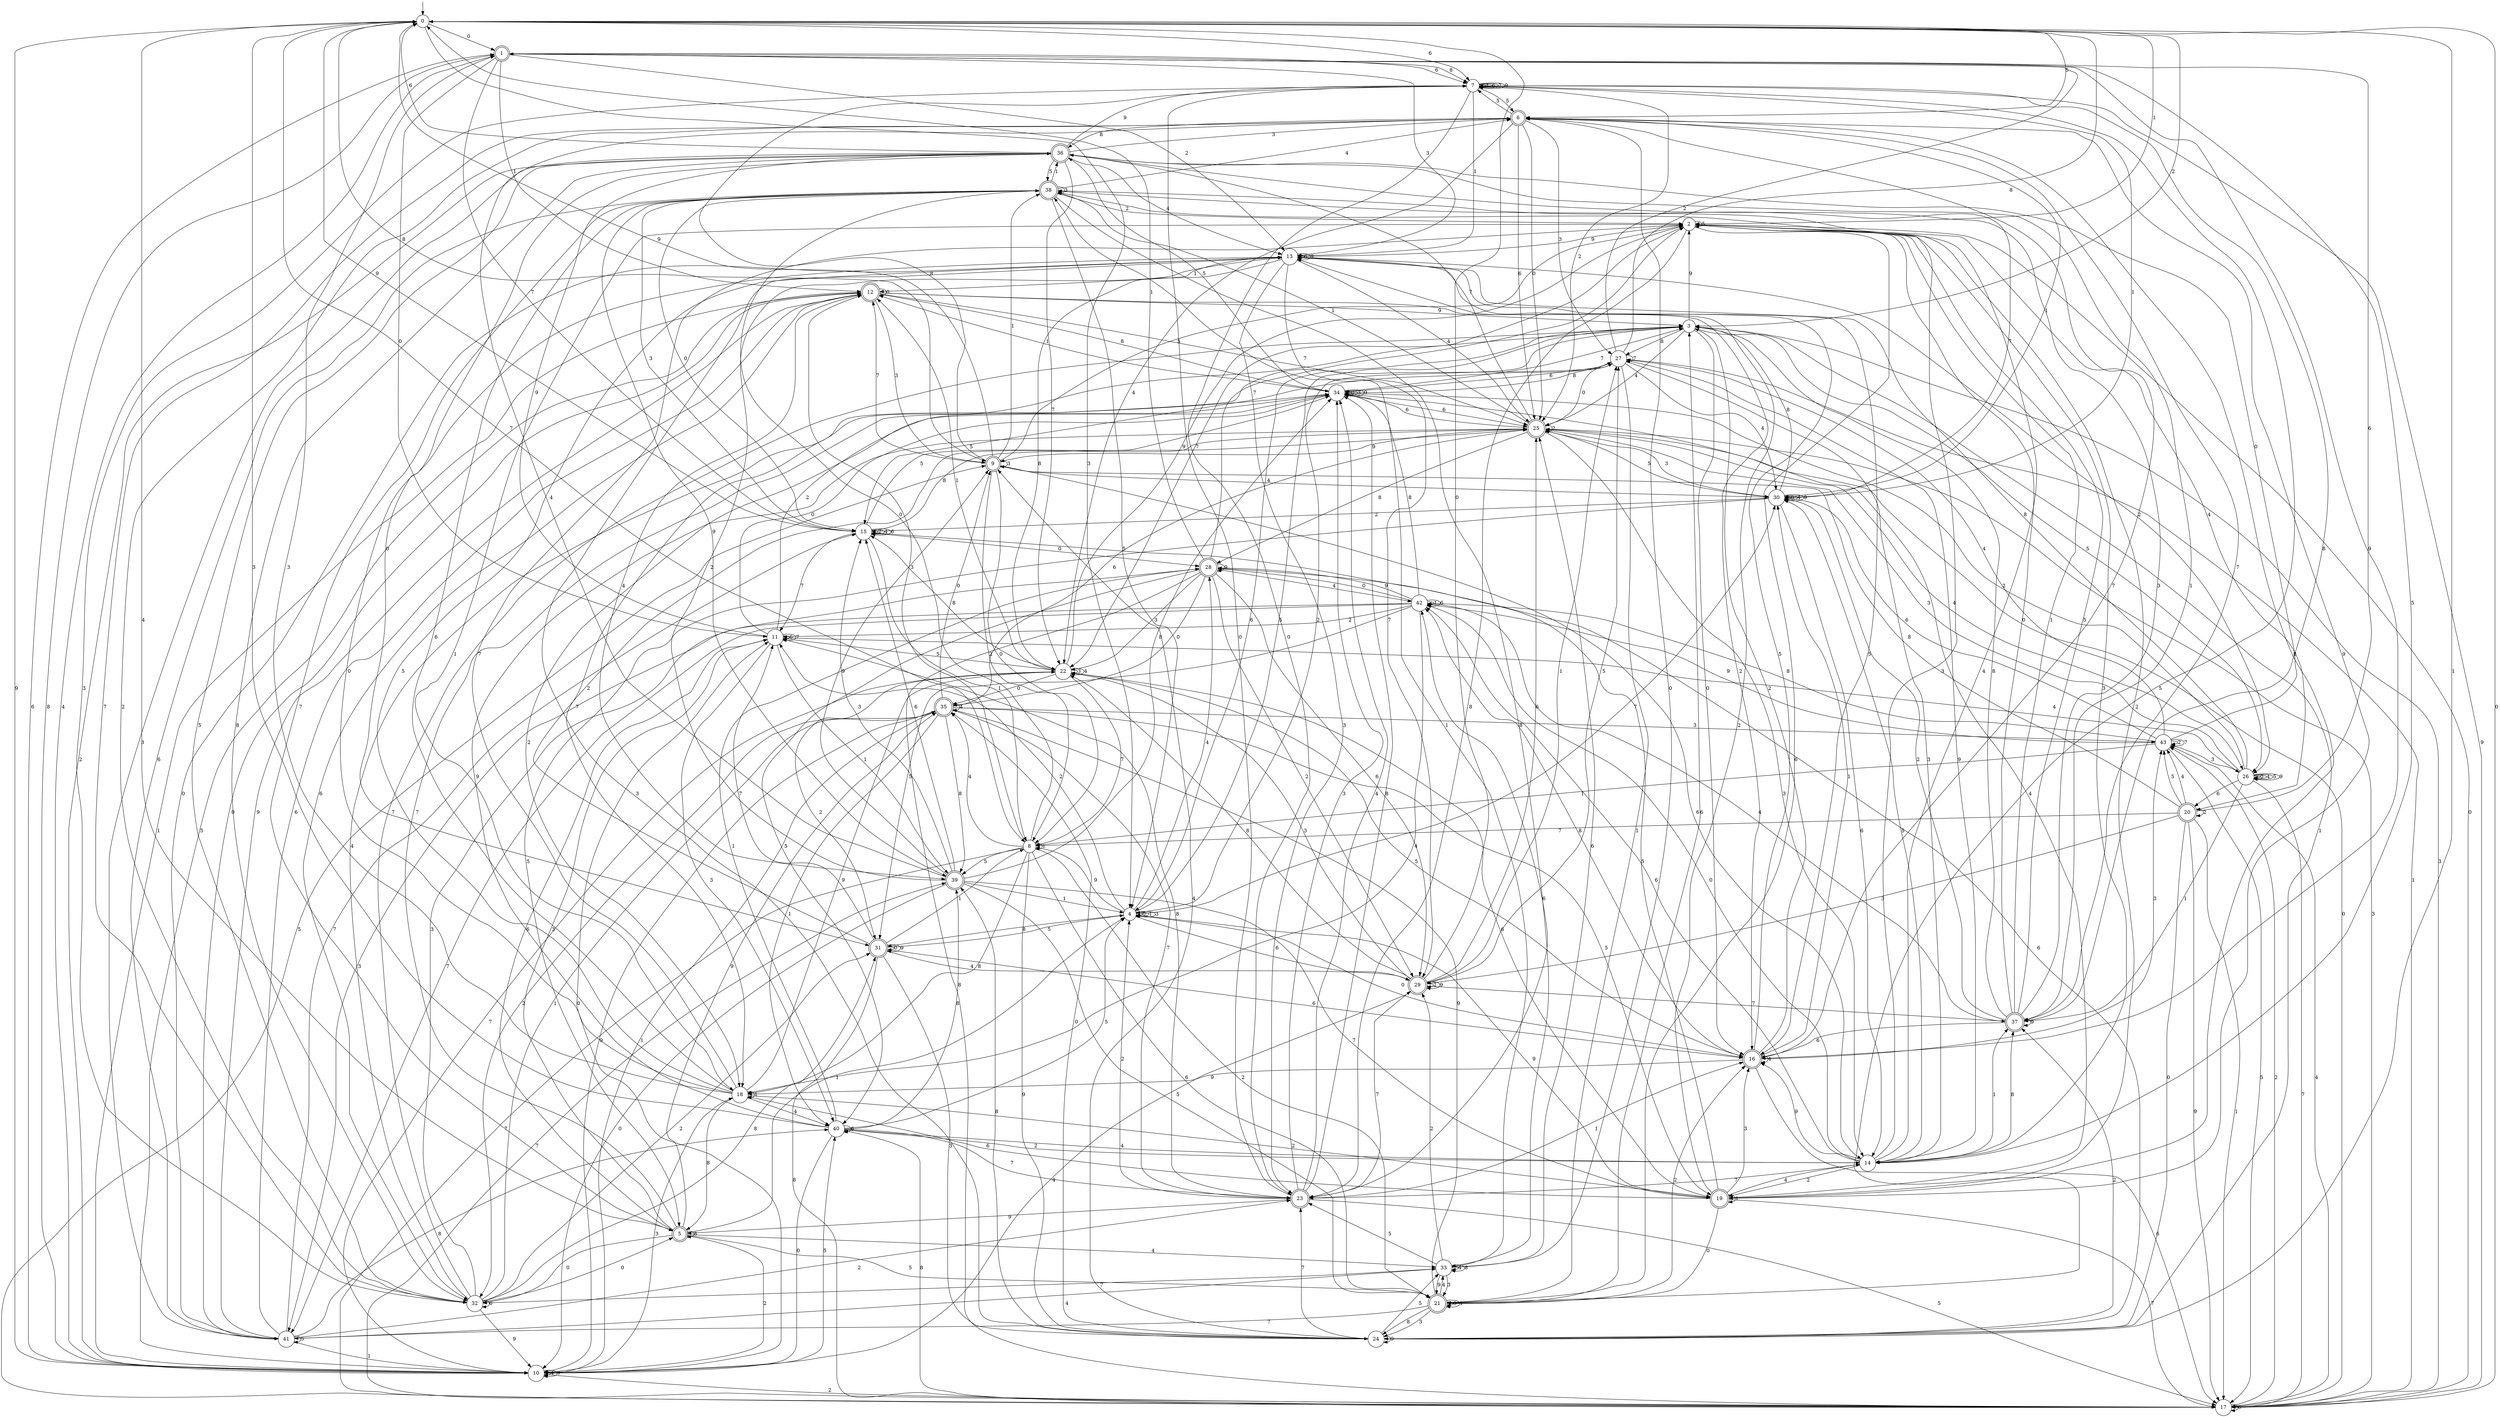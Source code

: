 digraph g {

	s0 [shape="circle" label="0"];
	s1 [shape="doublecircle" label="1"];
	s2 [shape="circle" label="2"];
	s3 [shape="circle" label="3"];
	s4 [shape="circle" label="4"];
	s5 [shape="doublecircle" label="5"];
	s6 [shape="doublecircle" label="6"];
	s7 [shape="circle" label="7"];
	s8 [shape="circle" label="8"];
	s9 [shape="doublecircle" label="9"];
	s10 [shape="circle" label="10"];
	s11 [shape="circle" label="11"];
	s12 [shape="doublecircle" label="12"];
	s13 [shape="circle" label="13"];
	s14 [shape="circle" label="14"];
	s15 [shape="circle" label="15"];
	s16 [shape="doublecircle" label="16"];
	s17 [shape="circle" label="17"];
	s18 [shape="circle" label="18"];
	s19 [shape="doublecircle" label="19"];
	s20 [shape="doublecircle" label="20"];
	s21 [shape="doublecircle" label="21"];
	s22 [shape="circle" label="22"];
	s23 [shape="doublecircle" label="23"];
	s24 [shape="circle" label="24"];
	s25 [shape="doublecircle" label="25"];
	s26 [shape="circle" label="26"];
	s27 [shape="circle" label="27"];
	s28 [shape="doublecircle" label="28"];
	s29 [shape="doublecircle" label="29"];
	s30 [shape="circle" label="30"];
	s31 [shape="doublecircle" label="31"];
	s32 [shape="circle" label="32"];
	s33 [shape="circle" label="33"];
	s34 [shape="circle" label="34"];
	s35 [shape="doublecircle" label="35"];
	s36 [shape="doublecircle" label="36"];
	s37 [shape="doublecircle" label="37"];
	s38 [shape="doublecircle" label="38"];
	s39 [shape="doublecircle" label="39"];
	s40 [shape="circle" label="40"];
	s41 [shape="circle" label="41"];
	s42 [shape="circle" label="42"];
	s43 [shape="circle" label="43"];
	s0 -> s1 [label="0"];
	s0 -> s2 [label="1"];
	s0 -> s3 [label="2"];
	s0 -> s4 [label="3"];
	s0 -> s5 [label="4"];
	s0 -> s6 [label="5"];
	s0 -> s7 [label="6"];
	s0 -> s8 [label="7"];
	s0 -> s9 [label="8"];
	s0 -> s10 [label="9"];
	s1 -> s11 [label="0"];
	s1 -> s12 [label="1"];
	s1 -> s13 [label="2"];
	s1 -> s13 [label="3"];
	s1 -> s10 [label="4"];
	s1 -> s14 [label="5"];
	s1 -> s7 [label="6"];
	s1 -> s15 [label="7"];
	s1 -> s7 [label="8"];
	s1 -> s16 [label="9"];
	s2 -> s17 [label="0"];
	s2 -> s18 [label="1"];
	s2 -> s19 [label="2"];
	s2 -> s14 [label="3"];
	s2 -> s20 [label="4"];
	s2 -> s2 [label="5"];
	s2 -> s21 [label="6"];
	s2 -> s22 [label="7"];
	s2 -> s23 [label="8"];
	s2 -> s13 [label="9"];
	s3 -> s16 [label="0"];
	s3 -> s24 [label="1"];
	s3 -> s4 [label="2"];
	s3 -> s17 [label="3"];
	s3 -> s25 [label="4"];
	s3 -> s26 [label="5"];
	s3 -> s4 [label="6"];
	s3 -> s18 [label="7"];
	s3 -> s27 [label="8"];
	s3 -> s2 [label="9"];
	s4 -> s4 [label="0"];
	s4 -> s4 [label="1"];
	s4 -> s11 [label="2"];
	s4 -> s4 [label="3"];
	s4 -> s28 [label="4"];
	s4 -> s3 [label="5"];
	s4 -> s29 [label="6"];
	s4 -> s30 [label="7"];
	s4 -> s31 [label="8"];
	s4 -> s8 [label="9"];
	s5 -> s32 [label="0"];
	s5 -> s4 [label="1"];
	s5 -> s10 [label="2"];
	s5 -> s11 [label="3"];
	s5 -> s33 [label="4"];
	s5 -> s21 [label="5"];
	s5 -> s11 [label="6"];
	s5 -> s34 [label="7"];
	s5 -> s5 [label="8"];
	s5 -> s35 [label="9"];
	s6 -> s25 [label="0"];
	s6 -> s30 [label="1"];
	s6 -> s32 [label="2"];
	s6 -> s27 [label="3"];
	s6 -> s22 [label="4"];
	s6 -> s7 [label="5"];
	s6 -> s25 [label="6"];
	s6 -> s32 [label="7"];
	s6 -> s36 [label="8"];
	s6 -> s19 [label="9"];
	s7 -> s23 [label="0"];
	s7 -> s13 [label="1"];
	s7 -> s25 [label="2"];
	s7 -> s32 [label="3"];
	s7 -> s7 [label="4"];
	s7 -> s6 [label="5"];
	s7 -> s7 [label="6"];
	s7 -> s7 [label="7"];
	s7 -> s37 [label="8"];
	s7 -> s7 [label="9"];
	s8 -> s38 [label="0"];
	s8 -> s8 [label="1"];
	s8 -> s21 [label="2"];
	s8 -> s12 [label="3"];
	s8 -> s35 [label="4"];
	s8 -> s39 [label="5"];
	s8 -> s21 [label="6"];
	s8 -> s17 [label="7"];
	s8 -> s18 [label="8"];
	s8 -> s24 [label="9"];
	s9 -> s8 [label="0"];
	s9 -> s38 [label="1"];
	s9 -> s8 [label="2"];
	s9 -> s9 [label="3"];
	s9 -> s30 [label="4"];
	s9 -> s2 [label="5"];
	s9 -> s14 [label="6"];
	s9 -> s12 [label="7"];
	s9 -> s7 [label="8"];
	s9 -> s0 [label="9"];
	s10 -> s11 [label="0"];
	s10 -> s35 [label="1"];
	s10 -> s17 [label="2"];
	s10 -> s18 [label="3"];
	s10 -> s10 [label="4"];
	s10 -> s40 [label="5"];
	s10 -> s1 [label="6"];
	s10 -> s22 [label="7"];
	s10 -> s1 [label="8"];
	s10 -> s10 [label="9"];
	s11 -> s34 [label="0"];
	s11 -> s39 [label="1"];
	s11 -> s27 [label="2"];
	s11 -> s40 [label="3"];
	s11 -> s26 [label="4"];
	s11 -> s22 [label="5"];
	s11 -> s11 [label="6"];
	s11 -> s11 [label="7"];
	s11 -> s23 [label="8"];
	s11 -> s36 [label="9"];
	s12 -> s12 [label="0"];
	s12 -> s10 [label="1"];
	s12 -> s16 [label="2"];
	s12 -> s9 [label="3"];
	s12 -> s39 [label="4"];
	s12 -> s10 [label="5"];
	s12 -> s32 [label="6"];
	s12 -> s25 [label="7"];
	s12 -> s34 [label="8"];
	s12 -> s3 [label="9"];
	s13 -> s41 [label="0"];
	s13 -> s12 [label="1"];
	s13 -> s26 [label="2"];
	s13 -> s23 [label="3"];
	s13 -> s25 [label="4"];
	s13 -> s16 [label="5"];
	s13 -> s13 [label="6"];
	s13 -> s29 [label="7"];
	s13 -> s22 [label="8"];
	s13 -> s13 [label="9"];
	s14 -> s42 [label="0"];
	s14 -> s37 [label="1"];
	s14 -> s19 [label="2"];
	s14 -> s38 [label="3"];
	s14 -> s38 [label="4"];
	s14 -> s30 [label="5"];
	s14 -> s42 [label="6"];
	s14 -> s23 [label="7"];
	s14 -> s37 [label="8"];
	s14 -> s16 [label="9"];
	s15 -> s28 [label="0"];
	s15 -> s8 [label="1"];
	s15 -> s15 [label="2"];
	s15 -> s38 [label="3"];
	s15 -> s15 [label="4"];
	s15 -> s34 [label="5"];
	s15 -> s15 [label="6"];
	s15 -> s11 [label="7"];
	s15 -> s25 [label="8"];
	s15 -> s0 [label="9"];
	s16 -> s4 [label="0"];
	s16 -> s30 [label="1"];
	s16 -> s3 [label="2"];
	s16 -> s43 [label="3"];
	s16 -> s16 [label="4"];
	s16 -> s13 [label="5"];
	s16 -> s17 [label="6"];
	s16 -> s6 [label="7"];
	s16 -> s42 [label="8"];
	s16 -> s18 [label="9"];
	s17 -> s0 [label="0"];
	s17 -> s27 [label="1"];
	s17 -> s43 [label="2"];
	s17 -> s25 [label="3"];
	s17 -> s43 [label="4"];
	s17 -> s9 [label="5"];
	s17 -> s17 [label="6"];
	s17 -> s39 [label="7"];
	s17 -> s40 [label="8"];
	s17 -> s7 [label="9"];
	s18 -> s13 [label="0"];
	s18 -> s18 [label="1"];
	s18 -> s19 [label="2"];
	s18 -> s1 [label="3"];
	s18 -> s40 [label="4"];
	s18 -> s13 [label="5"];
	s18 -> s38 [label="6"];
	s18 -> s2 [label="7"];
	s18 -> s5 [label="8"];
	s18 -> s22 [label="9"];
	s19 -> s21 [label="0"];
	s19 -> s19 [label="1"];
	s19 -> s13 [label="2"];
	s19 -> s16 [label="3"];
	s19 -> s14 [label="4"];
	s19 -> s15 [label="5"];
	s19 -> s18 [label="6"];
	s19 -> s17 [label="7"];
	s19 -> s6 [label="8"];
	s19 -> s4 [label="9"];
	s20 -> s24 [label="0"];
	s20 -> s17 [label="1"];
	s20 -> s20 [label="2"];
	s20 -> s29 [label="3"];
	s20 -> s43 [label="4"];
	s20 -> s43 [label="5"];
	s20 -> s1 [label="6"];
	s20 -> s8 [label="7"];
	s20 -> s9 [label="8"];
	s20 -> s17 [label="9"];
	s21 -> s21 [label="0"];
	s21 -> s21 [label="1"];
	s21 -> s16 [label="2"];
	s21 -> s24 [label="3"];
	s21 -> s33 [label="4"];
	s21 -> s7 [label="5"];
	s21 -> s3 [label="6"];
	s21 -> s41 [label="7"];
	s21 -> s24 [label="8"];
	s21 -> s35 [label="9"];
	s22 -> s35 [label="0"];
	s22 -> s12 [label="1"];
	s22 -> s31 [label="2"];
	s22 -> s22 [label="3"];
	s22 -> s22 [label="4"];
	s22 -> s16 [label="5"];
	s22 -> s19 [label="6"];
	s22 -> s8 [label="7"];
	s22 -> s15 [label="8"];
	s22 -> s2 [label="9"];
	s23 -> s7 [label="0"];
	s23 -> s16 [label="1"];
	s23 -> s4 [label="2"];
	s23 -> s34 [label="3"];
	s23 -> s34 [label="4"];
	s23 -> s17 [label="5"];
	s23 -> s42 [label="6"];
	s23 -> s29 [label="7"];
	s23 -> s34 [label="8"];
	s23 -> s5 [label="9"];
	s24 -> s35 [label="0"];
	s24 -> s0 [label="1"];
	s24 -> s37 [label="2"];
	s24 -> s13 [label="3"];
	s24 -> s9 [label="4"];
	s24 -> s33 [label="5"];
	s24 -> s28 [label="6"];
	s24 -> s23 [label="7"];
	s24 -> s39 [label="8"];
	s24 -> s24 [label="9"];
	s25 -> s17 [label="0"];
	s25 -> s38 [label="1"];
	s25 -> s25 [label="2"];
	s25 -> s14 [label="3"];
	s25 -> s26 [label="4"];
	s25 -> s30 [label="5"];
	s25 -> s34 [label="6"];
	s25 -> s36 [label="7"];
	s25 -> s28 [label="8"];
	s25 -> s9 [label="9"];
	s26 -> s26 [label="0"];
	s26 -> s37 [label="1"];
	s26 -> s34 [label="2"];
	s26 -> s25 [label="3"];
	s26 -> s26 [label="4"];
	s26 -> s26 [label="5"];
	s26 -> s20 [label="6"];
	s26 -> s17 [label="7"];
	s26 -> s13 [label="8"];
	s26 -> s26 [label="9"];
	s27 -> s25 [label="0"];
	s27 -> s21 [label="1"];
	s27 -> s1 [label="2"];
	s27 -> s14 [label="3"];
	s27 -> s30 [label="4"];
	s27 -> s15 [label="5"];
	s27 -> s34 [label="6"];
	s27 -> s27 [label="7"];
	s27 -> s0 [label="8"];
	s27 -> s14 [label="9"];
	s28 -> s35 [label="0"];
	s28 -> s0 [label="1"];
	s28 -> s29 [label="2"];
	s28 -> s22 [label="3"];
	s28 -> s42 [label="4"];
	s28 -> s40 [label="5"];
	s28 -> s29 [label="6"];
	s28 -> s2 [label="7"];
	s28 -> s17 [label="8"];
	s28 -> s28 [label="9"];
	s29 -> s0 [label="0"];
	s29 -> s27 [label="1"];
	s29 -> s29 [label="2"];
	s29 -> s22 [label="3"];
	s29 -> s10 [label="4"];
	s29 -> s27 [label="5"];
	s29 -> s25 [label="6"];
	s29 -> s37 [label="7"];
	s29 -> s22 [label="8"];
	s29 -> s29 [label="9"];
	s30 -> s30 [label="0"];
	s30 -> s7 [label="1"];
	s30 -> s15 [label="2"];
	s30 -> s25 [label="3"];
	s30 -> s30 [label="4"];
	s30 -> s5 [label="5"];
	s30 -> s14 [label="6"];
	s30 -> s38 [label="7"];
	s30 -> s3 [label="8"];
	s30 -> s30 [label="9"];
	s31 -> s31 [label="0"];
	s31 -> s8 [label="1"];
	s31 -> s25 [label="2"];
	s31 -> s24 [label="3"];
	s31 -> s29 [label="4"];
	s31 -> s4 [label="5"];
	s31 -> s16 [label="6"];
	s31 -> s11 [label="7"];
	s31 -> s17 [label="8"];
	s31 -> s31 [label="9"];
	s32 -> s5 [label="0"];
	s32 -> s35 [label="1"];
	s32 -> s31 [label="2"];
	s32 -> s28 [label="3"];
	s32 -> s34 [label="4"];
	s32 -> s36 [label="5"];
	s32 -> s32 [label="6"];
	s32 -> s3 [label="7"];
	s32 -> s31 [label="8"];
	s32 -> s10 [label="9"];
	s33 -> s6 [label="0"];
	s33 -> s38 [label="1"];
	s33 -> s29 [label="2"];
	s33 -> s21 [label="3"];
	s33 -> s33 [label="4"];
	s33 -> s23 [label="5"];
	s33 -> s25 [label="6"];
	s33 -> s32 [label="7"];
	s33 -> s33 [label="8"];
	s33 -> s21 [label="9"];
	s34 -> s34 [label="0"];
	s34 -> s12 [label="1"];
	s34 -> s18 [label="2"];
	s34 -> s34 [label="3"];
	s34 -> s19 [label="4"];
	s34 -> s36 [label="5"];
	s34 -> s25 [label="6"];
	s34 -> s3 [label="7"];
	s34 -> s27 [label="8"];
	s34 -> s34 [label="9"];
	s35 -> s9 [label="0"];
	s35 -> s40 [label="1"];
	s35 -> s32 [label="2"];
	s35 -> s43 [label="3"];
	s35 -> s35 [label="4"];
	s35 -> s19 [label="5"];
	s35 -> s25 [label="6"];
	s35 -> s23 [label="7"];
	s35 -> s39 [label="8"];
	s35 -> s10 [label="9"];
	s36 -> s31 [label="0"];
	s36 -> s37 [label="1"];
	s36 -> s10 [label="2"];
	s36 -> s6 [label="3"];
	s36 -> s13 [label="4"];
	s36 -> s38 [label="5"];
	s36 -> s0 [label="6"];
	s36 -> s22 [label="7"];
	s36 -> s32 [label="8"];
	s36 -> s7 [label="9"];
	s37 -> s2 [label="0"];
	s37 -> s2 [label="1"];
	s37 -> s30 [label="2"];
	s37 -> s36 [label="3"];
	s37 -> s42 [label="4"];
	s37 -> s2 [label="5"];
	s37 -> s16 [label="6"];
	s37 -> s6 [label="7"];
	s37 -> s3 [label="8"];
	s37 -> s37 [label="9"];
	s38 -> s15 [label="0"];
	s38 -> s36 [label="1"];
	s38 -> s2 [label="2"];
	s38 -> s38 [label="3"];
	s38 -> s6 [label="4"];
	s38 -> s4 [label="5"];
	s38 -> s41 [label="6"];
	s38 -> s5 [label="7"];
	s38 -> s33 [label="8"];
	s38 -> s39 [label="9"];
	s39 -> s10 [label="0"];
	s39 -> s4 [label="1"];
	s39 -> s13 [label="2"];
	s39 -> s15 [label="3"];
	s39 -> s6 [label="4"];
	s39 -> s21 [label="5"];
	s39 -> s15 [label="6"];
	s39 -> s19 [label="7"];
	s39 -> s34 [label="8"];
	s39 -> s9 [label="9"];
	s40 -> s10 [label="0"];
	s40 -> s28 [label="1"];
	s40 -> s14 [label="2"];
	s40 -> s0 [label="3"];
	s40 -> s14 [label="4"];
	s40 -> s4 [label="5"];
	s40 -> s40 [label="6"];
	s40 -> s23 [label="7"];
	s40 -> s39 [label="8"];
	s40 -> s25 [label="9"];
	s41 -> s12 [label="0"];
	s41 -> s10 [label="1"];
	s41 -> s23 [label="2"];
	s41 -> s36 [label="3"];
	s41 -> s33 [label="4"];
	s41 -> s41 [label="5"];
	s41 -> s12 [label="6"];
	s41 -> s15 [label="7"];
	s41 -> s40 [label="8"];
	s41 -> s12 [label="9"];
	s42 -> s28 [label="0"];
	s42 -> s42 [label="1"];
	s42 -> s11 [label="2"];
	s42 -> s41 [label="3"];
	s42 -> s18 [label="4"];
	s42 -> s31 [label="5"];
	s42 -> s42 [label="6"];
	s42 -> s41 [label="7"];
	s42 -> s34 [label="8"];
	s42 -> s28 [label="9"];
	s43 -> s36 [label="0"];
	s43 -> s8 [label="1"];
	s43 -> s43 [label="2"];
	s43 -> s26 [label="3"];
	s43 -> s27 [label="4"];
	s43 -> s17 [label="5"];
	s43 -> s30 [label="6"];
	s43 -> s43 [label="7"];
	s43 -> s42 [label="8"];
	s43 -> s42 [label="9"];

__start0 [label="" shape="none" width="0" height="0"];
__start0 -> s0;

}
